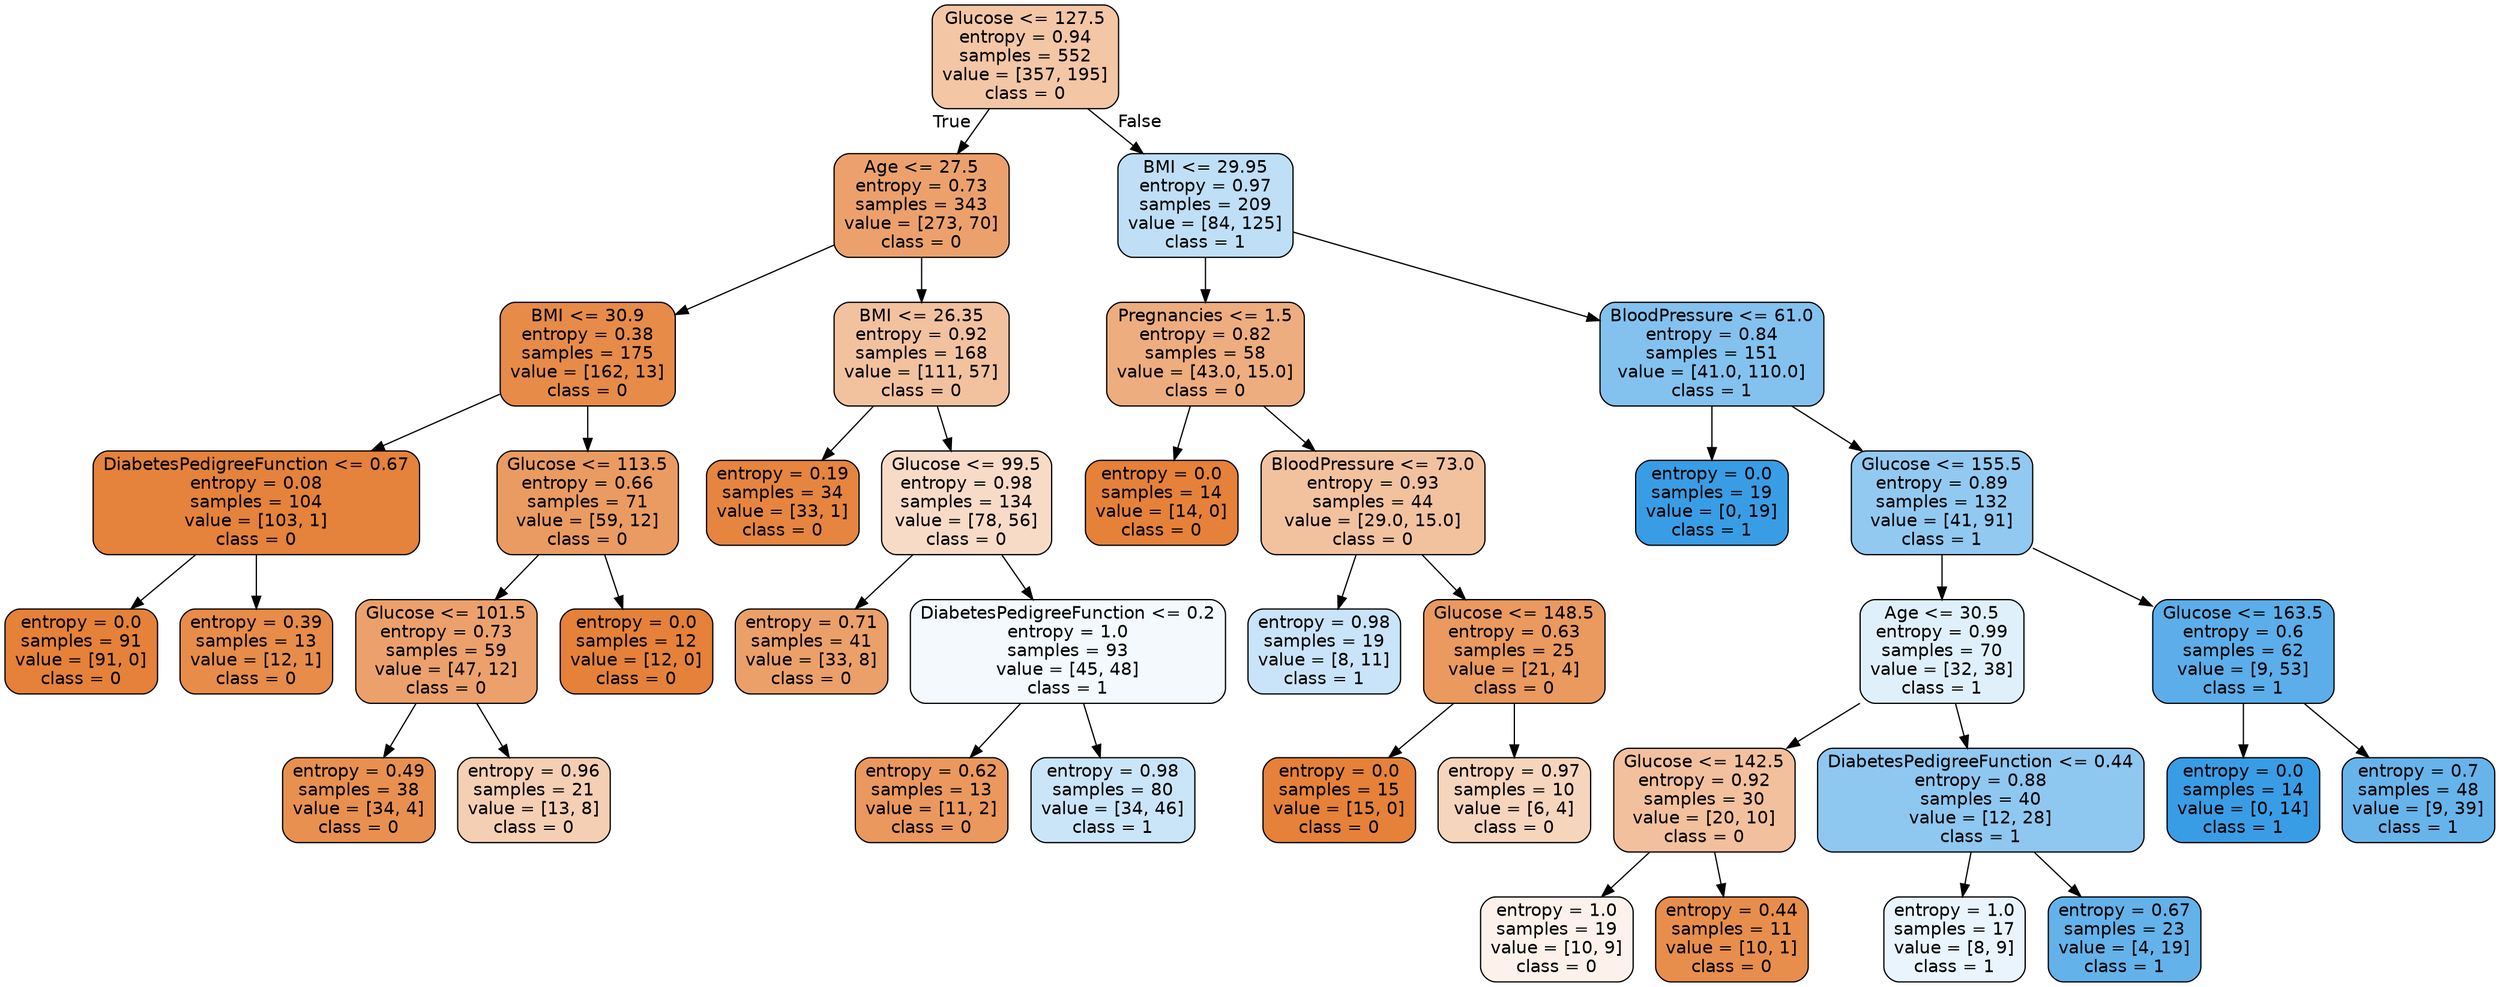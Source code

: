digraph Tree {
node [shape=box, style="filled, rounded", color="black", fontname="helvetica"] ;
edge [fontname="helvetica"] ;
0 [label="Glucose <= 127.5\nentropy = 0.94\nsamples = 552\nvalue = [357, 195]\nclass = 0", fillcolor="#f3c6a5"] ;
1 [label="Age <= 27.5\nentropy = 0.73\nsamples = 343\nvalue = [273, 70]\nclass = 0", fillcolor="#eca16c"] ;
0 -> 1 [labeldistance=2.5, labelangle=45, headlabel="True"] ;
3 [label="BMI <= 30.9\nentropy = 0.38\nsamples = 175\nvalue = [162, 13]\nclass = 0", fillcolor="#e78b49"] ;
1 -> 3 ;
9 [label="DiabetesPedigreeFunction <= 0.67\nentropy = 0.08\nsamples = 104\nvalue = [103, 1]\nclass = 0", fillcolor="#e5823b"] ;
3 -> 9 ;
35 [label="entropy = 0.0\nsamples = 91\nvalue = [91, 0]\nclass = 0", fillcolor="#e58139"] ;
9 -> 35 ;
36 [label="entropy = 0.39\nsamples = 13\nvalue = [12, 1]\nclass = 0", fillcolor="#e78c49"] ;
9 -> 36 ;
10 [label="Glucose <= 113.5\nentropy = 0.66\nsamples = 71\nvalue = [59, 12]\nclass = 0", fillcolor="#ea9b61"] ;
3 -> 10 ;
31 [label="Glucose <= 101.5\nentropy = 0.73\nsamples = 59\nvalue = [47, 12]\nclass = 0", fillcolor="#eca16c"] ;
10 -> 31 ;
33 [label="entropy = 0.49\nsamples = 38\nvalue = [34, 4]\nclass = 0", fillcolor="#e89050"] ;
31 -> 33 ;
34 [label="entropy = 0.96\nsamples = 21\nvalue = [13, 8]\nclass = 0", fillcolor="#f5cfb3"] ;
31 -> 34 ;
32 [label="entropy = 0.0\nsamples = 12\nvalue = [12, 0]\nclass = 0", fillcolor="#e58139"] ;
10 -> 32 ;
4 [label="BMI <= 26.35\nentropy = 0.92\nsamples = 168\nvalue = [111, 57]\nclass = 0", fillcolor="#f2c29f"] ;
1 -> 4 ;
7 [label="entropy = 0.19\nsamples = 34\nvalue = [33, 1]\nclass = 0", fillcolor="#e6853f"] ;
4 -> 7 ;
8 [label="Glucose <= 99.5\nentropy = 0.98\nsamples = 134\nvalue = [78, 56]\nclass = 0", fillcolor="#f8dbc7"] ;
4 -> 8 ;
15 [label="entropy = 0.71\nsamples = 41\nvalue = [33, 8]\nclass = 0", fillcolor="#eba069"] ;
8 -> 15 ;
16 [label="DiabetesPedigreeFunction <= 0.2\nentropy = 1.0\nsamples = 93\nvalue = [45, 48]\nclass = 1", fillcolor="#f3f9fd"] ;
8 -> 16 ;
23 [label="entropy = 0.62\nsamples = 13\nvalue = [11, 2]\nclass = 0", fillcolor="#ea985d"] ;
16 -> 23 ;
24 [label="entropy = 0.98\nsamples = 80\nvalue = [34, 46]\nclass = 1", fillcolor="#cbe5f8"] ;
16 -> 24 ;
2 [label="BMI <= 29.95\nentropy = 0.97\nsamples = 209\nvalue = [84, 125]\nclass = 1", fillcolor="#bedff6"] ;
0 -> 2 [labeldistance=2.5, labelangle=-45, headlabel="False"] ;
5 [label="Pregnancies <= 1.5\nentropy = 0.82\nsamples = 58\nvalue = [43.0, 15.0]\nclass = 0", fillcolor="#eead7e"] ;
2 -> 5 ;
17 [label="entropy = 0.0\nsamples = 14\nvalue = [14, 0]\nclass = 0", fillcolor="#e58139"] ;
5 -> 17 ;
18 [label="BloodPressure <= 73.0\nentropy = 0.93\nsamples = 44\nvalue = [29.0, 15.0]\nclass = 0", fillcolor="#f2c29f"] ;
5 -> 18 ;
21 [label="entropy = 0.98\nsamples = 19\nvalue = [8, 11]\nclass = 1", fillcolor="#c9e4f8"] ;
18 -> 21 ;
22 [label="Glucose <= 148.5\nentropy = 0.63\nsamples = 25\nvalue = [21, 4]\nclass = 0", fillcolor="#ea995f"] ;
18 -> 22 ;
25 [label="entropy = 0.0\nsamples = 15\nvalue = [15, 0]\nclass = 0", fillcolor="#e58139"] ;
22 -> 25 ;
26 [label="entropy = 0.97\nsamples = 10\nvalue = [6, 4]\nclass = 0", fillcolor="#f6d5bd"] ;
22 -> 26 ;
6 [label="BloodPressure <= 61.0\nentropy = 0.84\nsamples = 151\nvalue = [41.0, 110.0]\nclass = 1", fillcolor="#83c2ef"] ;
2 -> 6 ;
11 [label="entropy = 0.0\nsamples = 19\nvalue = [0, 19]\nclass = 1", fillcolor="#399de5"] ;
6 -> 11 ;
12 [label="Glucose <= 155.5\nentropy = 0.89\nsamples = 132\nvalue = [41, 91]\nclass = 1", fillcolor="#92c9f1"] ;
6 -> 12 ;
13 [label="Age <= 30.5\nentropy = 0.99\nsamples = 70\nvalue = [32, 38]\nclass = 1", fillcolor="#e0f0fb"] ;
12 -> 13 ;
19 [label="Glucose <= 142.5\nentropy = 0.92\nsamples = 30\nvalue = [20, 10]\nclass = 0", fillcolor="#f2c09c"] ;
13 -> 19 ;
27 [label="entropy = 1.0\nsamples = 19\nvalue = [10, 9]\nclass = 0", fillcolor="#fcf2eb"] ;
19 -> 27 ;
28 [label="entropy = 0.44\nsamples = 11\nvalue = [10, 1]\nclass = 0", fillcolor="#e88e4d"] ;
19 -> 28 ;
20 [label="DiabetesPedigreeFunction <= 0.44\nentropy = 0.88\nsamples = 40\nvalue = [12, 28]\nclass = 1", fillcolor="#8ec7f0"] ;
13 -> 20 ;
37 [label="entropy = 1.0\nsamples = 17\nvalue = [8, 9]\nclass = 1", fillcolor="#e9f4fc"] ;
20 -> 37 ;
38 [label="entropy = 0.67\nsamples = 23\nvalue = [4, 19]\nclass = 1", fillcolor="#63b2ea"] ;
20 -> 38 ;
14 [label="Glucose <= 163.5\nentropy = 0.6\nsamples = 62\nvalue = [9, 53]\nclass = 1", fillcolor="#5baee9"] ;
12 -> 14 ;
29 [label="entropy = 0.0\nsamples = 14\nvalue = [0, 14]\nclass = 1", fillcolor="#399de5"] ;
14 -> 29 ;
30 [label="entropy = 0.7\nsamples = 48\nvalue = [9, 39]\nclass = 1", fillcolor="#67b4eb"] ;
14 -> 30 ;
}